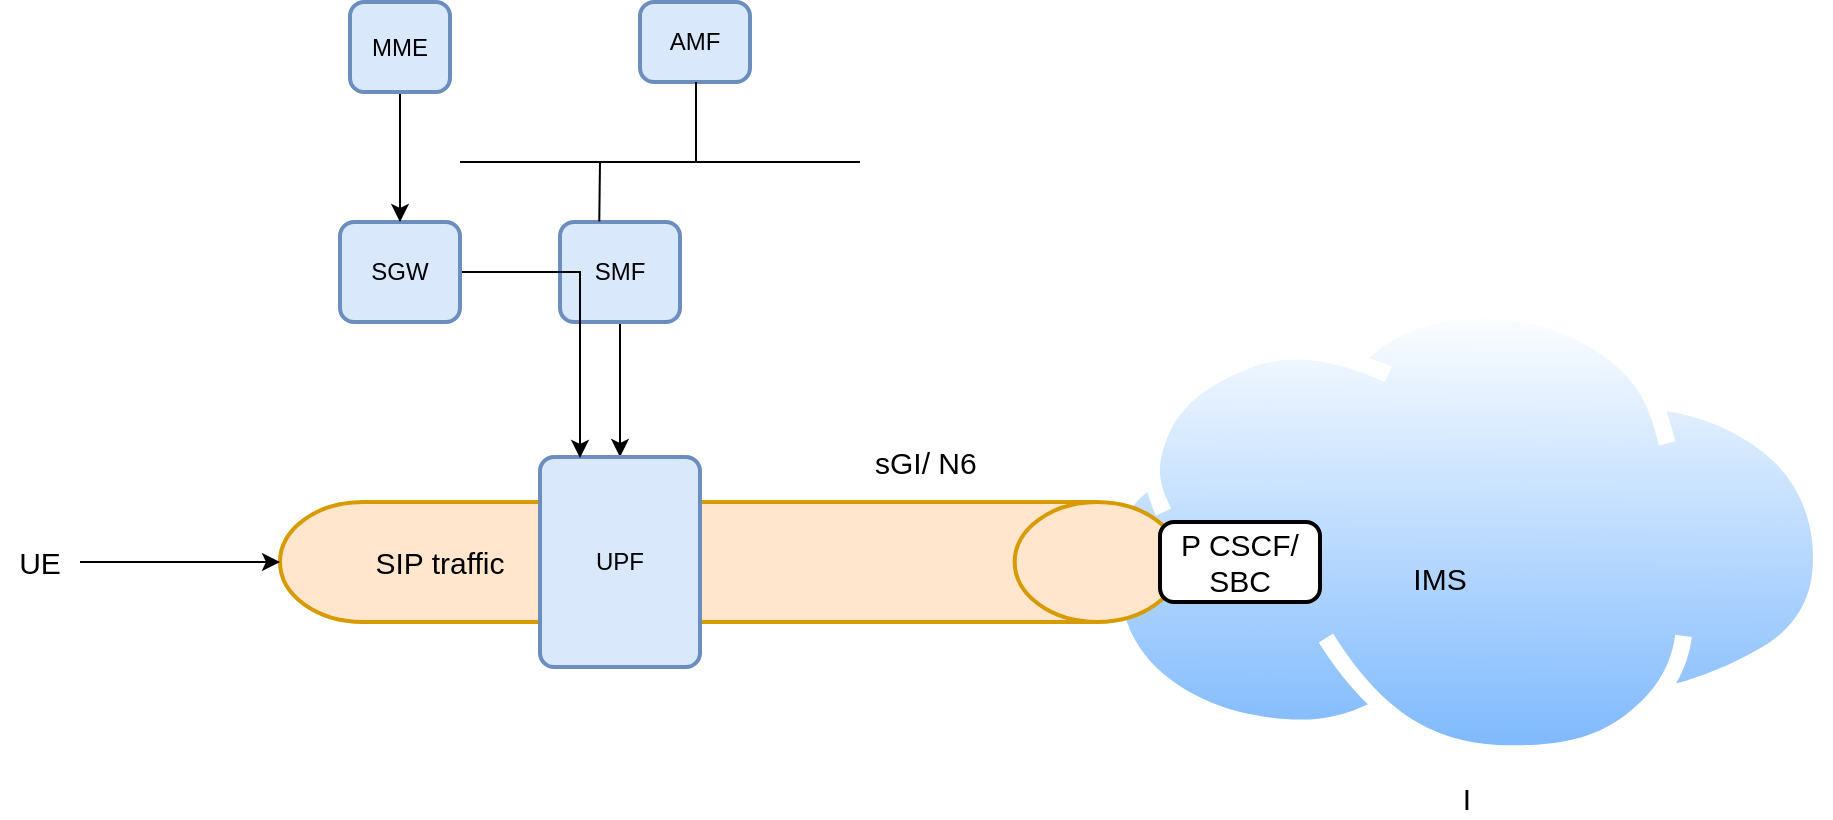 <mxfile version="14.6.12" type="github">
  <diagram id="N490leOHm8_DPhioPEtF" name="Page-1">
    <mxGraphModel dx="1102" dy="633" grid="1" gridSize="10" guides="1" tooltips="1" connect="1" arrows="1" fold="1" page="1" pageScale="1" pageWidth="850" pageHeight="1100" math="0" shadow="0">
      <root>
        <mxCell id="0" />
        <mxCell id="1" parent="0" />
        <mxCell id="oxp_F_evn7D7A8AiOKPo-36" value="I" style="aspect=fixed;perimeter=ellipsePerimeter;html=1;align=center;shadow=0;dashed=0;spacingTop=3;image;image=img/lib/active_directory/internet_cloud.svg;fontSize=15;" vertex="1" parent="1">
          <mxGeometry x="560" y="230" width="365.08" height="230" as="geometry" />
        </mxCell>
        <mxCell id="oxp_F_evn7D7A8AiOKPo-8" value="AMF" style="rounded=1;whiteSpace=wrap;html=1;absoluteArcSize=1;arcSize=14;strokeWidth=2;fillColor=#dae8fc;strokeColor=#6c8ebf;" vertex="1" parent="1">
          <mxGeometry x="330" y="80" width="55" height="40" as="geometry" />
        </mxCell>
        <mxCell id="oxp_F_evn7D7A8AiOKPo-24" value="" style="edgeStyle=orthogonalEdgeStyle;rounded=0;orthogonalLoop=1;jettySize=auto;html=1;fontSize=15;" edge="1" parent="1" source="oxp_F_evn7D7A8AiOKPo-9" target="oxp_F_evn7D7A8AiOKPo-7">
          <mxGeometry relative="1" as="geometry" />
        </mxCell>
        <mxCell id="oxp_F_evn7D7A8AiOKPo-9" value="SMF" style="rounded=1;whiteSpace=wrap;html=1;absoluteArcSize=1;arcSize=14;strokeWidth=2;fillColor=#dae8fc;strokeColor=#6c8ebf;" vertex="1" parent="1">
          <mxGeometry x="290" y="190" width="60" height="50" as="geometry" />
        </mxCell>
        <mxCell id="oxp_F_evn7D7A8AiOKPo-11" value="" style="strokeWidth=2;html=1;shape=mxgraph.flowchart.direct_data;whiteSpace=wrap;fillColor=#ffe6cc;strokeColor=#d79b00;" vertex="1" parent="1">
          <mxGeometry x="150" y="330" width="450" height="60" as="geometry" />
        </mxCell>
        <mxCell id="oxp_F_evn7D7A8AiOKPo-13" value="" style="edgeStyle=orthogonalEdgeStyle;rounded=0;orthogonalLoop=1;jettySize=auto;html=1;" edge="1" parent="1" source="oxp_F_evn7D7A8AiOKPo-12" target="oxp_F_evn7D7A8AiOKPo-11">
          <mxGeometry relative="1" as="geometry" />
        </mxCell>
        <mxCell id="oxp_F_evn7D7A8AiOKPo-12" value="UE" style="text;html=1;strokeColor=none;fillColor=none;align=center;verticalAlign=middle;whiteSpace=wrap;rounded=0;fontSize=15;" vertex="1" parent="1">
          <mxGeometry x="10" y="340" width="40" height="40" as="geometry" />
        </mxCell>
        <mxCell id="oxp_F_evn7D7A8AiOKPo-14" value="sGI/ N6&amp;nbsp;" style="text;html=1;strokeColor=none;fillColor=none;align=center;verticalAlign=middle;whiteSpace=wrap;rounded=0;fontSize=15;" vertex="1" parent="1">
          <mxGeometry x="420" y="300" width="110" height="20" as="geometry" />
        </mxCell>
        <mxCell id="oxp_F_evn7D7A8AiOKPo-17" value="SIP traffic" style="text;html=1;strokeColor=none;fillColor=none;align=center;verticalAlign=middle;whiteSpace=wrap;rounded=0;fontSize=15;" vertex="1" parent="1">
          <mxGeometry x="190" y="350" width="80" height="20" as="geometry" />
        </mxCell>
        <mxCell id="oxp_F_evn7D7A8AiOKPo-18" value="P CSCF/ SBC" style="rounded=1;whiteSpace=wrap;html=1;absoluteArcSize=1;arcSize=14;strokeWidth=2;fontSize=15;" vertex="1" parent="1">
          <mxGeometry x="590" y="340" width="80" height="40" as="geometry" />
        </mxCell>
        <mxCell id="oxp_F_evn7D7A8AiOKPo-7" value="UPF" style="rounded=1;whiteSpace=wrap;html=1;absoluteArcSize=1;arcSize=14;strokeWidth=2;fillColor=#dae8fc;strokeColor=#6c8ebf;" vertex="1" parent="1">
          <mxGeometry x="280" y="307.5" width="80" height="105" as="geometry" />
        </mxCell>
        <mxCell id="oxp_F_evn7D7A8AiOKPo-23" value="" style="endArrow=none;html=1;fontSize=15;" edge="1" parent="1">
          <mxGeometry width="50" height="50" relative="1" as="geometry">
            <mxPoint x="240" y="160" as="sourcePoint" />
            <mxPoint x="440" y="160" as="targetPoint" />
          </mxGeometry>
        </mxCell>
        <mxCell id="oxp_F_evn7D7A8AiOKPo-27" value="" style="endArrow=none;html=1;fontSize=15;entryX=0.394;entryY=-0.005;entryDx=0;entryDy=0;entryPerimeter=0;" edge="1" parent="1">
          <mxGeometry width="50" height="50" relative="1" as="geometry">
            <mxPoint x="310" y="160" as="sourcePoint" />
            <mxPoint x="309.64" y="189.75" as="targetPoint" />
          </mxGeometry>
        </mxCell>
        <mxCell id="oxp_F_evn7D7A8AiOKPo-28" value="" style="endArrow=none;html=1;fontSize=15;" edge="1" parent="1">
          <mxGeometry width="50" height="50" relative="1" as="geometry">
            <mxPoint x="358" y="160" as="sourcePoint" />
            <mxPoint x="358" y="120" as="targetPoint" />
          </mxGeometry>
        </mxCell>
        <mxCell id="oxp_F_evn7D7A8AiOKPo-35" style="edgeStyle=orthogonalEdgeStyle;rounded=0;orthogonalLoop=1;jettySize=auto;html=1;fontSize=15;" edge="1" parent="1" source="oxp_F_evn7D7A8AiOKPo-32">
          <mxGeometry relative="1" as="geometry">
            <mxPoint x="300" y="308" as="targetPoint" />
            <Array as="points">
              <mxPoint x="300" y="215" />
              <mxPoint x="300" y="308" />
            </Array>
          </mxGeometry>
        </mxCell>
        <mxCell id="oxp_F_evn7D7A8AiOKPo-32" value="SGW" style="rounded=1;whiteSpace=wrap;html=1;absoluteArcSize=1;arcSize=14;strokeWidth=2;fillColor=#dae8fc;strokeColor=#6c8ebf;" vertex="1" parent="1">
          <mxGeometry x="180" y="190" width="60" height="50" as="geometry" />
        </mxCell>
        <mxCell id="oxp_F_evn7D7A8AiOKPo-34" style="edgeStyle=orthogonalEdgeStyle;rounded=0;orthogonalLoop=1;jettySize=auto;html=1;entryX=0.5;entryY=0;entryDx=0;entryDy=0;fontSize=15;" edge="1" parent="1" source="oxp_F_evn7D7A8AiOKPo-33" target="oxp_F_evn7D7A8AiOKPo-32">
          <mxGeometry relative="1" as="geometry" />
        </mxCell>
        <mxCell id="oxp_F_evn7D7A8AiOKPo-33" value="MME" style="rounded=1;whiteSpace=wrap;html=1;absoluteArcSize=1;arcSize=14;strokeWidth=2;fillColor=#dae8fc;strokeColor=#6c8ebf;" vertex="1" parent="1">
          <mxGeometry x="185" y="80" width="50" height="45" as="geometry" />
        </mxCell>
        <mxCell id="oxp_F_evn7D7A8AiOKPo-38" value="IMS" style="text;html=1;strokeColor=none;fillColor=none;align=center;verticalAlign=middle;whiteSpace=wrap;rounded=0;fontSize=15;" vertex="1" parent="1">
          <mxGeometry x="710" y="345" width="40" height="45" as="geometry" />
        </mxCell>
      </root>
    </mxGraphModel>
  </diagram>
</mxfile>
